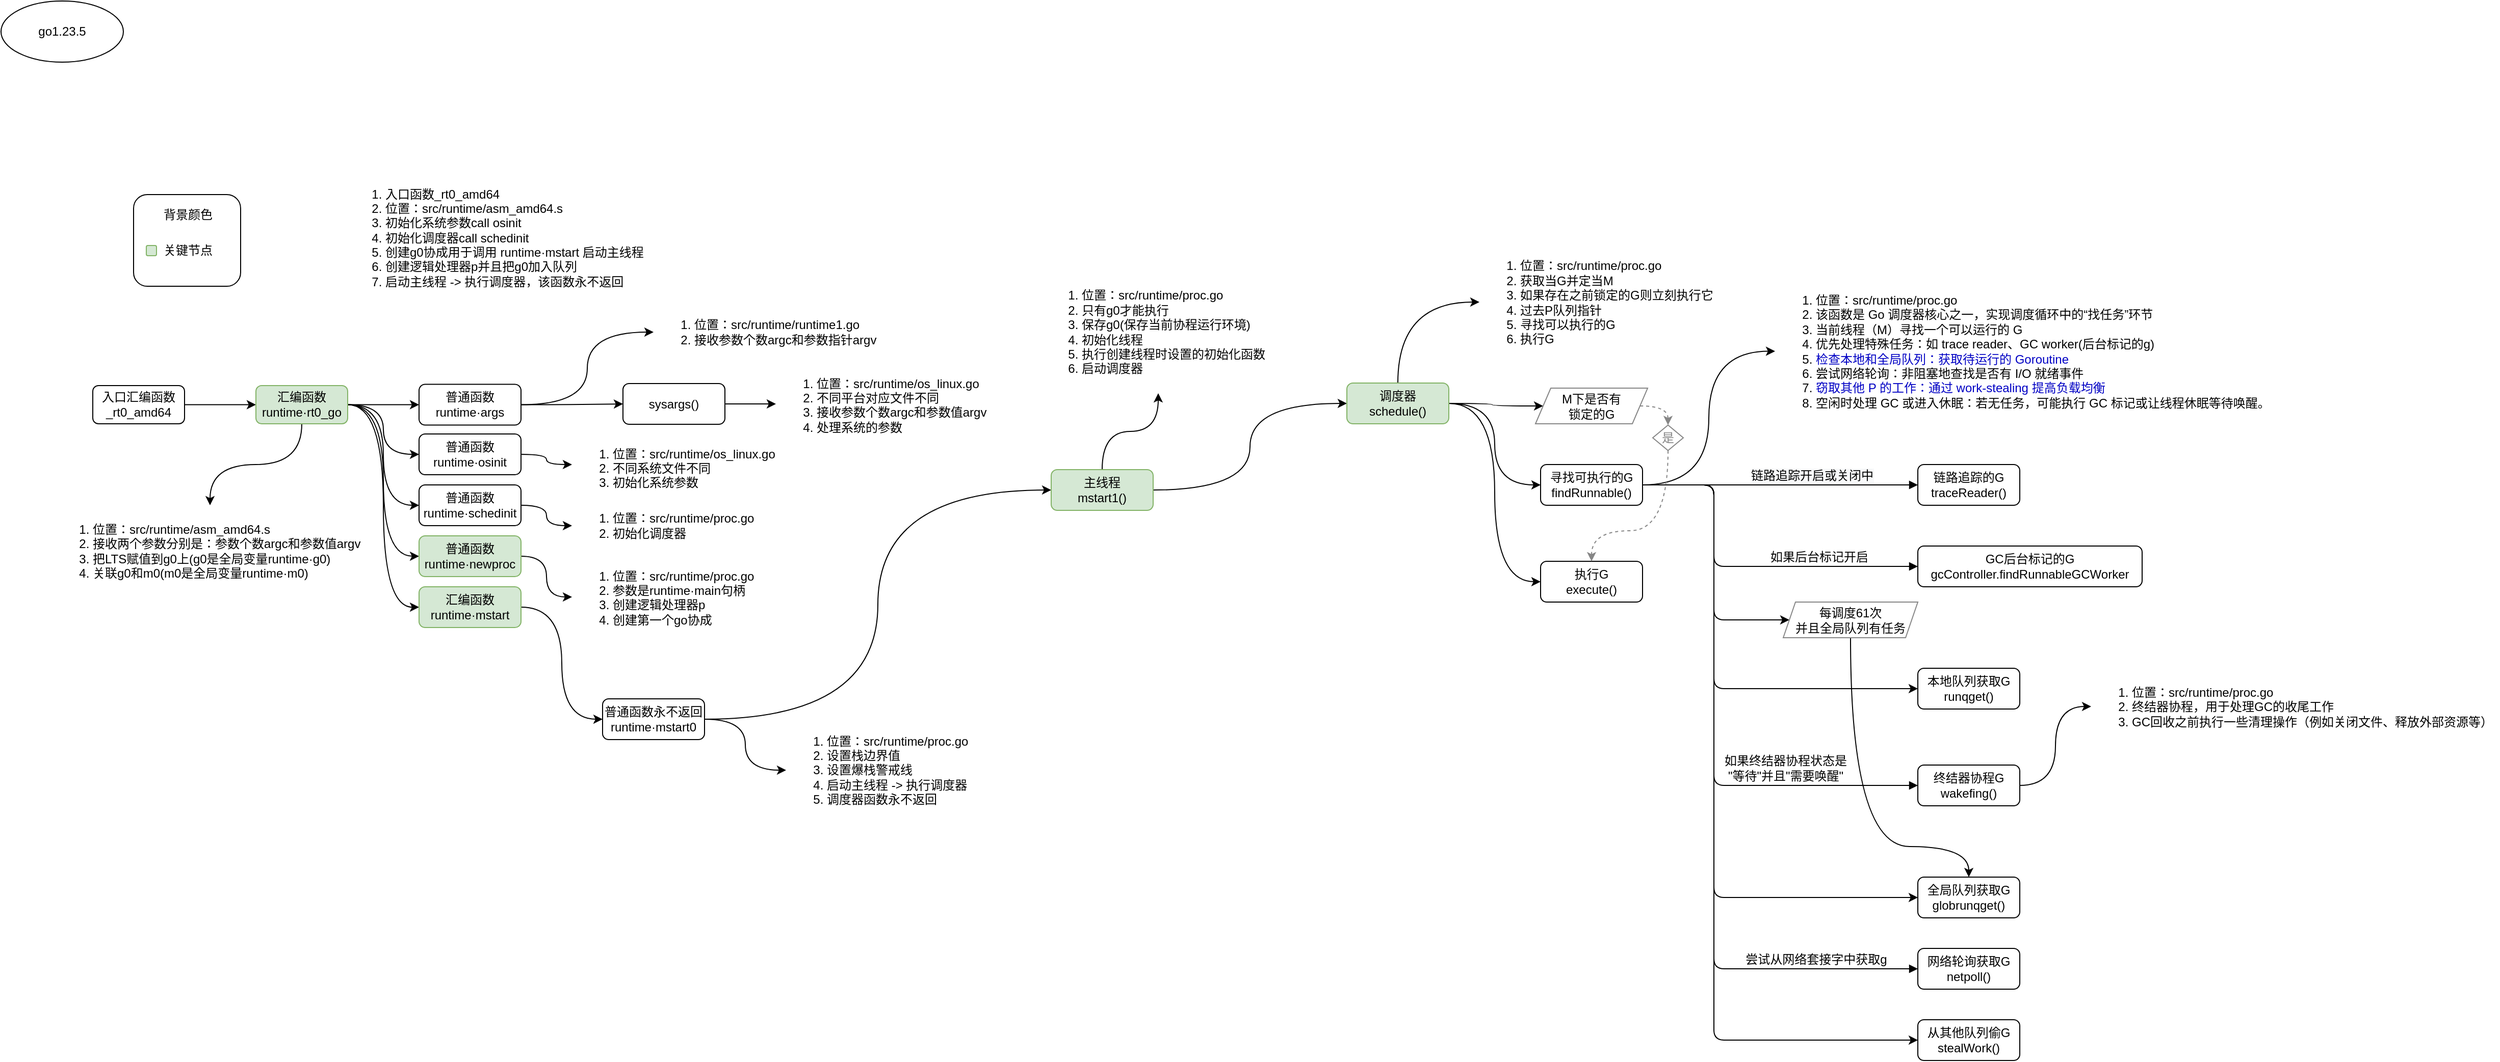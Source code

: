 <mxfile version="14.6.13" type="device"><diagram id="-mBx3Ixp7dYao347Tj0u" name="第 1 页"><mxGraphModel dx="875" dy="754" grid="1" gridSize="10" guides="1" tooltips="1" connect="1" arrows="1" fold="1" page="1" pageScale="1" pageWidth="827" pageHeight="1169" math="0" shadow="0"><root><mxCell id="0"/><mxCell id="1" parent="0"/><mxCell id="geAd1bpVaWgyXcSrwKbX-6" style="edgeStyle=orthogonalEdgeStyle;rounded=0;orthogonalLoop=1;jettySize=auto;html=1;entryX=0;entryY=0.5;entryDx=0;entryDy=0;" edge="1" parent="1" source="geAd1bpVaWgyXcSrwKbX-2" target="geAd1bpVaWgyXcSrwKbX-5"><mxGeometry relative="1" as="geometry"/></mxCell><mxCell id="geAd1bpVaWgyXcSrwKbX-2" value="入口汇编函数&lt;br&gt;_rt0_amd64" style="rounded=1;whiteSpace=wrap;html=1;" vertex="1" parent="1"><mxGeometry x="200" y="447.5" width="90" height="37.5" as="geometry"/></mxCell><mxCell id="geAd1bpVaWgyXcSrwKbX-3" value="&lt;span&gt;go1.23.5&lt;/span&gt;" style="ellipse;whiteSpace=wrap;html=1;" vertex="1" parent="1"><mxGeometry x="110" y="70" width="120" height="60" as="geometry"/></mxCell><mxCell id="geAd1bpVaWgyXcSrwKbX-38" style="edgeStyle=orthogonalEdgeStyle;curved=1;rounded=0;orthogonalLoop=1;jettySize=auto;html=1;fontSize=12;strokeWidth=1;" edge="1" parent="1" source="geAd1bpVaWgyXcSrwKbX-5" target="geAd1bpVaWgyXcSrwKbX-30"><mxGeometry relative="1" as="geometry"/></mxCell><mxCell id="geAd1bpVaWgyXcSrwKbX-53" style="edgeStyle=orthogonalEdgeStyle;curved=1;rounded=0;orthogonalLoop=1;jettySize=auto;html=1;entryX=0;entryY=0.5;entryDx=0;entryDy=0;fontSize=12;strokeWidth=1;" edge="1" parent="1" source="geAd1bpVaWgyXcSrwKbX-5" target="geAd1bpVaWgyXcSrwKbX-32"><mxGeometry relative="1" as="geometry"/></mxCell><mxCell id="geAd1bpVaWgyXcSrwKbX-54" style="edgeStyle=orthogonalEdgeStyle;curved=1;rounded=0;orthogonalLoop=1;jettySize=auto;html=1;entryX=0;entryY=0.5;entryDx=0;entryDy=0;fontSize=12;strokeWidth=1;" edge="1" parent="1" source="geAd1bpVaWgyXcSrwKbX-5" target="geAd1bpVaWgyXcSrwKbX-33"><mxGeometry relative="1" as="geometry"/></mxCell><mxCell id="geAd1bpVaWgyXcSrwKbX-55" style="edgeStyle=orthogonalEdgeStyle;curved=1;rounded=0;orthogonalLoop=1;jettySize=auto;html=1;entryX=0;entryY=0.5;entryDx=0;entryDy=0;fontSize=12;strokeWidth=1;" edge="1" parent="1" source="geAd1bpVaWgyXcSrwKbX-5" target="geAd1bpVaWgyXcSrwKbX-34"><mxGeometry relative="1" as="geometry"/></mxCell><mxCell id="geAd1bpVaWgyXcSrwKbX-56" style="edgeStyle=orthogonalEdgeStyle;curved=1;rounded=0;orthogonalLoop=1;jettySize=auto;html=1;entryX=0;entryY=0.5;entryDx=0;entryDy=0;fontSize=12;strokeWidth=1;" edge="1" parent="1" source="geAd1bpVaWgyXcSrwKbX-5" target="geAd1bpVaWgyXcSrwKbX-39"><mxGeometry relative="1" as="geometry"/></mxCell><mxCell id="geAd1bpVaWgyXcSrwKbX-57" style="edgeStyle=orthogonalEdgeStyle;curved=1;rounded=0;orthogonalLoop=1;jettySize=auto;html=1;entryX=0;entryY=0.5;entryDx=0;entryDy=0;fontSize=12;strokeWidth=1;" edge="1" parent="1" source="geAd1bpVaWgyXcSrwKbX-5" target="geAd1bpVaWgyXcSrwKbX-40"><mxGeometry relative="1" as="geometry"/></mxCell><mxCell id="geAd1bpVaWgyXcSrwKbX-5" value="汇编函数&lt;br&gt;runtime·rt0_go" style="rounded=1;whiteSpace=wrap;html=1;fillColor=#d5e8d4;strokeColor=#82b366;" vertex="1" parent="1"><mxGeometry x="360" y="447.5" width="90" height="37.5" as="geometry"/></mxCell><mxCell id="geAd1bpVaWgyXcSrwKbX-30" value="&lt;ol style=&quot;font-size: 12px&quot;&gt;&lt;li style=&quot;font-size: 12px&quot;&gt;位置：src/runtime/asm_amd64.s&lt;/li&gt;&lt;li style=&quot;font-size: 12px&quot;&gt;接收两个参数分别是：参数个数argc和参数值argv&lt;/li&gt;&lt;li style=&quot;font-size: 12px&quot;&gt;把LTS赋值到g0上(g0是全局变量&lt;span style=&quot;font-size: 12px&quot;&gt;runtime·g0)&lt;/span&gt;&lt;/li&gt;&lt;li style=&quot;font-size: 12px&quot;&gt;&lt;span style=&quot;font-size: 12px&quot;&gt;关联g0和m0(m0是全局变量runtime·m0)&lt;/span&gt;&lt;/li&gt;&lt;/ol&gt;" style="text;strokeColor=none;fillColor=none;html=1;verticalAlign=middle;overflow=hidden;align=left;spacing=0;labelBorderColor=none;labelBackgroundColor=none;imageWidth=24;imageHeight=24;arcSize=12;fontSize=12;absoluteArcSize=0;fillOpacity=100;" vertex="1" parent="1"><mxGeometry x="160" y="565" width="310" height="90" as="geometry"/></mxCell><mxCell id="geAd1bpVaWgyXcSrwKbX-60" style="edgeStyle=orthogonalEdgeStyle;curved=1;rounded=0;orthogonalLoop=1;jettySize=auto;html=1;entryX=0;entryY=0.5;entryDx=0;entryDy=0;fontSize=12;strokeWidth=1;" edge="1" parent="1" source="geAd1bpVaWgyXcSrwKbX-32" target="geAd1bpVaWgyXcSrwKbX-59"><mxGeometry relative="1" as="geometry"/></mxCell><mxCell id="geAd1bpVaWgyXcSrwKbX-62" style="edgeStyle=orthogonalEdgeStyle;curved=1;rounded=0;orthogonalLoop=1;jettySize=auto;html=1;fontSize=12;strokeWidth=1;" edge="1" parent="1" source="geAd1bpVaWgyXcSrwKbX-32" target="geAd1bpVaWgyXcSrwKbX-61"><mxGeometry relative="1" as="geometry"/></mxCell><mxCell id="geAd1bpVaWgyXcSrwKbX-32" value="普通函数&lt;br&gt;runtime·args" style="rounded=1;whiteSpace=wrap;html=1;labelBackgroundColor=none;align=center;" vertex="1" parent="1"><mxGeometry x="520" y="446.25" width="100" height="40" as="geometry"/></mxCell><mxCell id="geAd1bpVaWgyXcSrwKbX-69" style="edgeStyle=orthogonalEdgeStyle;curved=1;rounded=0;orthogonalLoop=1;jettySize=auto;html=1;fontSize=12;strokeWidth=1;" edge="1" parent="1" source="geAd1bpVaWgyXcSrwKbX-33" target="geAd1bpVaWgyXcSrwKbX-67"><mxGeometry relative="1" as="geometry"/></mxCell><mxCell id="geAd1bpVaWgyXcSrwKbX-33" value="普通函数&lt;br&gt;runtime·osinit" style="rounded=1;whiteSpace=wrap;html=1;labelBackgroundColor=none;align=center;" vertex="1" parent="1"><mxGeometry x="520" y="495" width="100" height="40" as="geometry"/></mxCell><mxCell id="geAd1bpVaWgyXcSrwKbX-68" style="edgeStyle=orthogonalEdgeStyle;curved=1;rounded=0;orthogonalLoop=1;jettySize=auto;html=1;fontSize=12;strokeWidth=1;" edge="1" parent="1" source="geAd1bpVaWgyXcSrwKbX-34" target="geAd1bpVaWgyXcSrwKbX-66"><mxGeometry relative="1" as="geometry"/></mxCell><mxCell id="geAd1bpVaWgyXcSrwKbX-34" value="普通函数&lt;br&gt;runtime·schedinit" style="rounded=1;whiteSpace=wrap;html=1;labelBackgroundColor=none;align=center;" vertex="1" parent="1"><mxGeometry x="520" y="545" width="100" height="40" as="geometry"/></mxCell><mxCell id="geAd1bpVaWgyXcSrwKbX-49" style="edgeStyle=orthogonalEdgeStyle;curved=1;rounded=0;orthogonalLoop=1;jettySize=auto;html=1;entryX=0;entryY=0.5;entryDx=0;entryDy=0;fontSize=12;strokeWidth=1;" edge="1" parent="1" source="geAd1bpVaWgyXcSrwKbX-39" target="geAd1bpVaWgyXcSrwKbX-48"><mxGeometry relative="1" as="geometry"/></mxCell><mxCell id="geAd1bpVaWgyXcSrwKbX-39" value="普通函数&lt;br&gt;runtime·newproc" style="rounded=1;whiteSpace=wrap;html=1;labelBackgroundColor=none;align=center;fillColor=#d5e8d4;strokeColor=#82b366;" vertex="1" parent="1"><mxGeometry x="520" y="595" width="100" height="40" as="geometry"/></mxCell><mxCell id="geAd1bpVaWgyXcSrwKbX-52" style="edgeStyle=orthogonalEdgeStyle;curved=1;rounded=0;orthogonalLoop=1;jettySize=auto;html=1;entryX=0;entryY=0.5;entryDx=0;entryDy=0;fontSize=12;strokeWidth=1;" edge="1" parent="1" source="geAd1bpVaWgyXcSrwKbX-40" target="geAd1bpVaWgyXcSrwKbX-45"><mxGeometry relative="1" as="geometry"/></mxCell><mxCell id="geAd1bpVaWgyXcSrwKbX-40" value="汇编函数&lt;br&gt;runtime·mstart" style="rounded=1;whiteSpace=wrap;html=1;labelBackgroundColor=none;align=center;fillColor=#d5e8d4;strokeColor=#82b366;" vertex="1" parent="1"><mxGeometry x="520" y="645" width="100" height="40" as="geometry"/></mxCell><mxCell id="geAd1bpVaWgyXcSrwKbX-71" style="edgeStyle=orthogonalEdgeStyle;curved=1;rounded=0;orthogonalLoop=1;jettySize=auto;html=1;entryX=0;entryY=0.5;entryDx=0;entryDy=0;fontSize=12;strokeWidth=1;" edge="1" parent="1" source="geAd1bpVaWgyXcSrwKbX-45" target="geAd1bpVaWgyXcSrwKbX-70"><mxGeometry relative="1" as="geometry"/></mxCell><mxCell id="geAd1bpVaWgyXcSrwKbX-73" style="edgeStyle=orthogonalEdgeStyle;curved=1;rounded=0;orthogonalLoop=1;jettySize=auto;html=1;entryX=0;entryY=0.5;entryDx=0;entryDy=0;fontSize=12;strokeWidth=1;" edge="1" parent="1" source="geAd1bpVaWgyXcSrwKbX-45" target="geAd1bpVaWgyXcSrwKbX-72"><mxGeometry relative="1" as="geometry"/></mxCell><mxCell id="geAd1bpVaWgyXcSrwKbX-45" value="&lt;span&gt;普通函数永不返回&lt;/span&gt;&lt;br&gt;runtime·mstart0" style="rounded=1;whiteSpace=wrap;html=1;labelBackgroundColor=none;align=center;" vertex="1" parent="1"><mxGeometry x="700" y="755" width="100" height="40" as="geometry"/></mxCell><mxCell id="geAd1bpVaWgyXcSrwKbX-48" value="&lt;ol&gt;&lt;li&gt;&lt;span style=&quot;font-size: 12px ; text-align: center&quot;&gt;位置：&lt;/span&gt;src/runtime/proc.go&lt;/li&gt;&lt;li style=&quot;font-size: 12px&quot;&gt;&lt;span style=&quot;text-align: center&quot;&gt;参数是runtime·main句柄&lt;/span&gt;&lt;br&gt;&lt;/li&gt;&lt;li style=&quot;font-size: 12px&quot;&gt;创建逻辑处理器p&lt;/li&gt;&lt;li style=&quot;font-size: 12px&quot;&gt;创建第一个go协成&lt;/li&gt;&lt;/ol&gt;" style="text;strokeColor=none;fillColor=none;html=1;verticalAlign=middle;overflow=hidden;align=left;spacing=0;labelBorderColor=none;labelBackgroundColor=none;imageWidth=24;imageHeight=24;arcSize=12;fontSize=12;absoluteArcSize=0;fillOpacity=100;" vertex="1" parent="1"><mxGeometry x="670" y="615" width="190" height="80" as="geometry"/></mxCell><mxCell id="geAd1bpVaWgyXcSrwKbX-59" value="&lt;ol&gt;&lt;li&gt;&lt;span style=&quot;font-size: 12px ; text-align: center&quot;&gt;位置：&lt;/span&gt;src/runtime/runtime1.go&lt;/li&gt;&lt;li style=&quot;font-size: 12px&quot;&gt;接收参数个数argc和参数指针argv&lt;/li&gt;&lt;/ol&gt;" style="text;strokeColor=none;fillColor=none;html=1;verticalAlign=middle;overflow=hidden;align=left;spacing=0;labelBorderColor=none;labelBackgroundColor=none;imageWidth=24;imageHeight=24;arcSize=12;fontSize=12;absoluteArcSize=0;fillOpacity=100;" vertex="1" parent="1"><mxGeometry x="750" y="355" width="240" height="80" as="geometry"/></mxCell><mxCell id="geAd1bpVaWgyXcSrwKbX-64" style="edgeStyle=orthogonalEdgeStyle;curved=1;rounded=0;orthogonalLoop=1;jettySize=auto;html=1;fontSize=12;strokeWidth=1;" edge="1" parent="1" source="geAd1bpVaWgyXcSrwKbX-61" target="geAd1bpVaWgyXcSrwKbX-63"><mxGeometry relative="1" as="geometry"/></mxCell><mxCell id="geAd1bpVaWgyXcSrwKbX-61" value="sysargs()" style="rounded=1;whiteSpace=wrap;html=1;labelBackgroundColor=none;align=center;" vertex="1" parent="1"><mxGeometry x="720" y="445.5" width="100" height="40" as="geometry"/></mxCell><mxCell id="geAd1bpVaWgyXcSrwKbX-63" value="&lt;ol&gt;&lt;li&gt;&lt;span style=&quot;font-size: 12px ; text-align: center&quot;&gt;位置：&lt;/span&gt;src/runtime/os_linux.go&lt;/li&gt;&lt;li&gt;不同平台对应文件不同&lt;/li&gt;&lt;li style=&quot;font-size: 12px&quot;&gt;接收参数个数argc和参数值argv&lt;/li&gt;&lt;li style=&quot;font-size: 12px&quot;&gt;处理系统的参数&lt;/li&gt;&lt;/ol&gt;" style="text;strokeColor=none;fillColor=none;html=1;verticalAlign=middle;overflow=hidden;align=left;spacing=0;labelBorderColor=none;labelBackgroundColor=none;imageWidth=24;imageHeight=24;arcSize=12;fontSize=12;absoluteArcSize=0;fillOpacity=100;" vertex="1" parent="1"><mxGeometry x="870" y="425.5" width="240" height="80" as="geometry"/></mxCell><mxCell id="geAd1bpVaWgyXcSrwKbX-65" value="&lt;ol&gt;&lt;li&gt;&lt;span style=&quot;text-align: center&quot;&gt;入口函数_rt0_amd64&lt;/span&gt;&lt;br&gt;&lt;/li&gt;&lt;li&gt;位置：src/runtime/asm_amd64.s&lt;/li&gt;&lt;li&gt;初始化系统参数call osinit&lt;/li&gt;&lt;li style=&quot;font-size: 12px&quot;&gt;初始化调度器call schedinit&lt;/li&gt;&lt;li style=&quot;font-size: 12px&quot;&gt;&lt;span&gt;创建g0协成用于&lt;/span&gt;&lt;span&gt;调用 runtime·mstart 启动主线程&lt;/span&gt;&lt;/li&gt;&lt;li style=&quot;font-size: 12px&quot;&gt;&lt;span&gt;创建逻辑处理器p并且把g0加入队列&lt;/span&gt;&lt;br&gt;&lt;/li&gt;&lt;li&gt;启动主线程 -&amp;gt; 执行调度器，该函数永不返回&lt;br&gt;&lt;/li&gt;&lt;/ol&gt;" style="text;strokeColor=none;fillColor=none;html=1;verticalAlign=middle;overflow=hidden;align=left;spacing=0;labelBorderColor=none;labelBackgroundColor=none;imageWidth=24;imageHeight=24;arcSize=12;fontSize=12;absoluteArcSize=0;fillOpacity=100;" vertex="1" parent="1"><mxGeometry x="447" y="240" width="380" height="110" as="geometry"/></mxCell><mxCell id="geAd1bpVaWgyXcSrwKbX-66" value="&lt;ol&gt;&lt;li&gt;&lt;span style=&quot;font-size: 12px;&quot;&gt;位置：&lt;/span&gt;src/runtime/proc.go&lt;/li&gt;&lt;li style=&quot;font-size: 12px;&quot;&gt;初始化调度器&lt;/li&gt;&lt;/ol&gt;" style="text;strokeColor=none;fillColor=none;html=1;verticalAlign=middle;overflow=hidden;align=left;spacing=0;labelBorderColor=none;labelBackgroundColor=none;imageWidth=24;imageHeight=24;arcSize=12;fontSize=12;absoluteArcSize=0;fillOpacity=100;" vertex="1" parent="1"><mxGeometry x="670" y="555" width="190" height="60" as="geometry"/></mxCell><mxCell id="geAd1bpVaWgyXcSrwKbX-67" value="&lt;ol&gt;&lt;li&gt;&lt;span style=&quot;font-size: 12px&quot;&gt;位置：&lt;/span&gt;src/runtime/os_linux.go&lt;/li&gt;&lt;li&gt;不同系统文件不同&lt;/li&gt;&lt;li style=&quot;font-size: 12px&quot;&gt;初始化系统参数&lt;/li&gt;&lt;/ol&gt;" style="text;strokeColor=none;fillColor=none;html=1;verticalAlign=middle;overflow=hidden;align=left;spacing=0;labelBorderColor=none;labelBackgroundColor=none;imageWidth=24;imageHeight=24;arcSize=12;fontSize=12;absoluteArcSize=0;fillOpacity=100;" vertex="1" parent="1"><mxGeometry x="670" y="495" width="210" height="60" as="geometry"/></mxCell><mxCell id="geAd1bpVaWgyXcSrwKbX-70" value="&lt;ol&gt;&lt;li&gt;&lt;span style=&quot;font-size: 12px ; text-align: center&quot;&gt;位置：&lt;/span&gt;src/runtime/proc.go&lt;/li&gt;&lt;li&gt;设置栈边界值&lt;/li&gt;&lt;li&gt;设置爆栈警戒线&lt;/li&gt;&lt;li&gt;启动主线程 -&amp;gt; 执行调度器&lt;/li&gt;&lt;li&gt;调度器函数永不返回&lt;br&gt;&lt;/li&gt;&lt;/ol&gt;" style="text;strokeColor=none;fillColor=none;html=1;verticalAlign=middle;overflow=hidden;align=left;spacing=0;labelBorderColor=none;labelBackgroundColor=none;imageWidth=24;imageHeight=24;arcSize=12;fontSize=12;absoluteArcSize=0;fillOpacity=100;" vertex="1" parent="1"><mxGeometry x="880" y="765" width="200" height="120" as="geometry"/></mxCell><mxCell id="geAd1bpVaWgyXcSrwKbX-75" style="edgeStyle=orthogonalEdgeStyle;curved=1;rounded=0;orthogonalLoop=1;jettySize=auto;html=1;entryX=0.5;entryY=1;entryDx=0;entryDy=0;fontSize=12;strokeWidth=1;" edge="1" parent="1" source="geAd1bpVaWgyXcSrwKbX-72" target="geAd1bpVaWgyXcSrwKbX-74"><mxGeometry relative="1" as="geometry"/></mxCell><mxCell id="geAd1bpVaWgyXcSrwKbX-77" style="edgeStyle=orthogonalEdgeStyle;curved=1;rounded=0;orthogonalLoop=1;jettySize=auto;html=1;entryX=0;entryY=0.5;entryDx=0;entryDy=0;fontSize=12;strokeWidth=1;" edge="1" parent="1" source="geAd1bpVaWgyXcSrwKbX-72" target="geAd1bpVaWgyXcSrwKbX-76"><mxGeometry relative="1" as="geometry"/></mxCell><mxCell id="geAd1bpVaWgyXcSrwKbX-72" value="主线程&lt;br&gt;mstart1()" style="rounded=1;whiteSpace=wrap;html=1;labelBackgroundColor=none;fontSize=12;align=center;fillColor=#d5e8d4;strokeColor=#82b366;" vertex="1" parent="1"><mxGeometry x="1140" y="530" width="100" height="40" as="geometry"/></mxCell><mxCell id="geAd1bpVaWgyXcSrwKbX-74" value="&lt;ol&gt;&lt;li&gt;&lt;span style=&quot;font-size: 12px ; text-align: center&quot;&gt;位置：&lt;/span&gt;src/runtime/proc.go&lt;/li&gt;&lt;li&gt;只有g0才能执行&lt;/li&gt;&lt;li&gt;保存g0(保存当前协程运行环境)&lt;/li&gt;&lt;li&gt;初始化线程&lt;/li&gt;&lt;li&gt;执行创建线程时设置的初始化函数&lt;/li&gt;&lt;li&gt;启动调度器&lt;/li&gt;&lt;/ol&gt;" style="text;strokeColor=none;fillColor=none;html=1;verticalAlign=middle;overflow=hidden;align=left;spacing=0;labelBorderColor=none;labelBackgroundColor=none;imageWidth=24;imageHeight=24;arcSize=12;fontSize=12;absoluteArcSize=0;fillOpacity=100;" vertex="1" parent="1"><mxGeometry x="1130" y="335" width="230" height="120" as="geometry"/></mxCell><mxCell id="geAd1bpVaWgyXcSrwKbX-88" style="edgeStyle=orthogonalEdgeStyle;curved=1;rounded=0;orthogonalLoop=1;jettySize=auto;html=1;entryX=0;entryY=0.5;entryDx=0;entryDy=0;fontSize=12;strokeWidth=1;exitX=0.5;exitY=0;exitDx=0;exitDy=0;" edge="1" parent="1" source="geAd1bpVaWgyXcSrwKbX-76" target="geAd1bpVaWgyXcSrwKbX-87"><mxGeometry relative="1" as="geometry"/></mxCell><mxCell id="geAd1bpVaWgyXcSrwKbX-93" style="edgeStyle=orthogonalEdgeStyle;curved=1;rounded=0;orthogonalLoop=1;jettySize=auto;html=1;fontSize=12;strokeWidth=1;entryX=0;entryY=0.5;entryDx=0;entryDy=0;" edge="1" parent="1" source="geAd1bpVaWgyXcSrwKbX-76" target="geAd1bpVaWgyXcSrwKbX-115"><mxGeometry relative="1" as="geometry"><mxPoint x="1600" y="440" as="targetPoint"/></mxGeometry></mxCell><mxCell id="geAd1bpVaWgyXcSrwKbX-96" style="edgeStyle=orthogonalEdgeStyle;curved=1;rounded=0;orthogonalLoop=1;jettySize=auto;html=1;entryX=0;entryY=0.5;entryDx=0;entryDy=0;fontSize=12;strokeWidth=1;" edge="1" parent="1" source="geAd1bpVaWgyXcSrwKbX-76" target="geAd1bpVaWgyXcSrwKbX-89"><mxGeometry relative="1" as="geometry"/></mxCell><mxCell id="geAd1bpVaWgyXcSrwKbX-97" style="edgeStyle=orthogonalEdgeStyle;curved=1;rounded=0;orthogonalLoop=1;jettySize=auto;html=1;entryX=0;entryY=0.5;entryDx=0;entryDy=0;fontSize=12;strokeWidth=1;" edge="1" parent="1" source="geAd1bpVaWgyXcSrwKbX-76" target="geAd1bpVaWgyXcSrwKbX-91"><mxGeometry relative="1" as="geometry"/></mxCell><mxCell id="geAd1bpVaWgyXcSrwKbX-76" value="调度器&lt;br&gt;schedule()" style="rounded=1;whiteSpace=wrap;html=1;labelBackgroundColor=none;fontSize=12;align=center;fillColor=#d5e8d4;strokeColor=#82b366;" vertex="1" parent="1"><mxGeometry x="1430" y="445" width="100" height="40" as="geometry"/></mxCell><mxCell id="geAd1bpVaWgyXcSrwKbX-85" value="" style="group" vertex="1" connectable="0" parent="1"><mxGeometry x="240" y="260" width="105" height="90" as="geometry"/></mxCell><mxCell id="geAd1bpVaWgyXcSrwKbX-83" value="" style="rounded=1;whiteSpace=wrap;html=1;labelBackgroundColor=none;fontSize=12;align=center;fillColor=none;" vertex="1" parent="geAd1bpVaWgyXcSrwKbX-85"><mxGeometry width="105" height="90" as="geometry"/></mxCell><mxCell id="geAd1bpVaWgyXcSrwKbX-78" value="" style="rounded=1;whiteSpace=wrap;html=1;fillColor=#d5e8d4;strokeColor=#82b366;" vertex="1" parent="geAd1bpVaWgyXcSrwKbX-85"><mxGeometry x="12.5" y="50" width="10" height="10" as="geometry"/></mxCell><mxCell id="geAd1bpVaWgyXcSrwKbX-79" value="关键节点" style="text;html=1;align=center;verticalAlign=middle;resizable=0;points=[];autosize=1;strokeColor=none;fontSize=12;" vertex="1" parent="geAd1bpVaWgyXcSrwKbX-85"><mxGeometry x="22.5" y="45" width="60" height="20" as="geometry"/></mxCell><mxCell id="geAd1bpVaWgyXcSrwKbX-82" value="背景颜色" style="text;html=1;align=center;verticalAlign=middle;resizable=0;points=[];autosize=1;strokeColor=none;fontSize=12;" vertex="1" parent="geAd1bpVaWgyXcSrwKbX-85"><mxGeometry x="22.5" y="10" width="60" height="20" as="geometry"/></mxCell><mxCell id="geAd1bpVaWgyXcSrwKbX-94" style="edgeStyle=orthogonalEdgeStyle;curved=1;rounded=0;orthogonalLoop=1;jettySize=auto;html=1;entryX=0.5;entryY=0;entryDx=0;entryDy=0;fontSize=12;strokeWidth=1;fontColor=#C6C6C6;dashed=1;strokeColor=#868686;exitX=1;exitY=0.5;exitDx=0;exitDy=0;" edge="1" parent="1" source="geAd1bpVaWgyXcSrwKbX-115" target="geAd1bpVaWgyXcSrwKbX-92"><mxGeometry relative="1" as="geometry"/></mxCell><mxCell id="geAd1bpVaWgyXcSrwKbX-87" value="&lt;ol&gt;&lt;li&gt;&lt;span style=&quot;font-size: 12px ; text-align: center&quot;&gt;位置：&lt;/span&gt;src/runtime/proc.go&lt;/li&gt;&lt;li&gt;获取当G并定当M&lt;/li&gt;&lt;li&gt;如果存在之前锁定的G则立刻执行它&lt;/li&gt;&lt;li&gt;过去P队列指针&lt;/li&gt;&lt;li&gt;寻找可以执行的G&lt;/li&gt;&lt;li&gt;执行G&lt;/li&gt;&lt;/ol&gt;" style="text;strokeColor=none;fillColor=none;html=1;verticalAlign=middle;overflow=hidden;align=left;spacing=0;labelBorderColor=none;labelBackgroundColor=none;imageWidth=24;imageHeight=24;arcSize=12;fontSize=12;absoluteArcSize=0;fillOpacity=100;" vertex="1" parent="1"><mxGeometry x="1560" y="305.5" width="240" height="120" as="geometry"/></mxCell><mxCell id="geAd1bpVaWgyXcSrwKbX-99" style="edgeStyle=orthogonalEdgeStyle;curved=1;rounded=0;orthogonalLoop=1;jettySize=auto;html=1;entryX=0;entryY=0.5;entryDx=0;entryDy=0;fontSize=12;strokeWidth=1;" edge="1" parent="1" source="geAd1bpVaWgyXcSrwKbX-89" target="geAd1bpVaWgyXcSrwKbX-98"><mxGeometry relative="1" as="geometry"/></mxCell><mxCell id="geAd1bpVaWgyXcSrwKbX-109" style="rounded=1;orthogonalLoop=1;jettySize=auto;html=1;fontSize=12;fontColor=#000000;strokeColor=#000000;strokeWidth=1;exitX=1;exitY=0.5;exitDx=0;exitDy=0;entryX=0;entryY=0.5;entryDx=0;entryDy=0;edgeStyle=orthogonalEdgeStyle;" edge="1" parent="1" source="geAd1bpVaWgyXcSrwKbX-89" target="geAd1bpVaWgyXcSrwKbX-118"><mxGeometry relative="1" as="geometry"><mxPoint x="1760" y="740" as="targetPoint"/><Array as="points"><mxPoint x="1790" y="545"/><mxPoint x="1790" y="678"/></Array></mxGeometry></mxCell><mxCell id="geAd1bpVaWgyXcSrwKbX-120" style="edgeStyle=orthogonalEdgeStyle;rounded=1;orthogonalLoop=1;jettySize=auto;html=1;entryX=0;entryY=0.5;entryDx=0;entryDy=0;fontSize=12;fontColor=#000000;strokeColor=#000000;strokeWidth=1;" edge="1" parent="1" source="geAd1bpVaWgyXcSrwKbX-89" target="geAd1bpVaWgyXcSrwKbX-119"><mxGeometry relative="1" as="geometry"><Array as="points"><mxPoint x="1790" y="545"/><mxPoint x="1790" y="745"/></Array></mxGeometry></mxCell><mxCell id="geAd1bpVaWgyXcSrwKbX-122" style="edgeStyle=orthogonalEdgeStyle;rounded=1;orthogonalLoop=1;jettySize=auto;html=1;entryX=0;entryY=0.5;entryDx=0;entryDy=0;fontSize=12;fontColor=#000000;strokeColor=#000000;strokeWidth=1;" edge="1" parent="1" source="geAd1bpVaWgyXcSrwKbX-89" target="geAd1bpVaWgyXcSrwKbX-110"><mxGeometry relative="1" as="geometry"><mxPoint x="1856.0" y="902.5" as="targetPoint"/><Array as="points"><mxPoint x="1790" y="545"/><mxPoint x="1790" y="950"/></Array></mxGeometry></mxCell><mxCell id="geAd1bpVaWgyXcSrwKbX-132" style="edgeStyle=orthogonalEdgeStyle;rounded=1;orthogonalLoop=1;jettySize=auto;html=1;entryX=0;entryY=0.5;entryDx=0;entryDy=0;fontSize=12;fontColor=#000000;strokeColor=#000000;strokeWidth=1;" edge="1" parent="1" source="geAd1bpVaWgyXcSrwKbX-89" target="geAd1bpVaWgyXcSrwKbX-130"><mxGeometry relative="1" as="geometry"><Array as="points"><mxPoint x="1790" y="545"/><mxPoint x="1790" y="1090"/></Array></mxGeometry></mxCell><mxCell id="geAd1bpVaWgyXcSrwKbX-89" value="寻找可执行的G&lt;br&gt;findRunnable()" style="rounded=1;whiteSpace=wrap;html=1;labelBackgroundColor=none;fontSize=12;align=center;" vertex="1" parent="1"><mxGeometry x="1620" y="525" width="100" height="40" as="geometry"/></mxCell><mxCell id="geAd1bpVaWgyXcSrwKbX-91" value="执行G&lt;br&gt;execute()" style="rounded=1;whiteSpace=wrap;html=1;labelBackgroundColor=none;fontSize=12;align=center;" vertex="1" parent="1"><mxGeometry x="1620" y="620" width="100" height="40" as="geometry"/></mxCell><mxCell id="geAd1bpVaWgyXcSrwKbX-95" style="rounded=0;orthogonalLoop=1;jettySize=auto;html=1;entryX=0.5;entryY=0;entryDx=0;entryDy=0;fontSize=12;strokeWidth=1;exitX=0.5;exitY=1;exitDx=0;exitDy=0;dashed=1;fontColor=#868686;strokeColor=#868686;edgeStyle=orthogonalEdgeStyle;curved=1;" edge="1" parent="1" source="geAd1bpVaWgyXcSrwKbX-92" target="geAd1bpVaWgyXcSrwKbX-91"><mxGeometry relative="1" as="geometry"><Array as="points"><mxPoint x="1745" y="590"/><mxPoint x="1670" y="590"/></Array></mxGeometry></mxCell><mxCell id="geAd1bpVaWgyXcSrwKbX-92" value="是" style="rhombus;whiteSpace=wrap;html=1;labelBackgroundColor=none;fontSize=12;fillColor=none;align=center;strokeColor=#868686;fontColor=#868686;" vertex="1" parent="1"><mxGeometry x="1730" y="486.25" width="30" height="25" as="geometry"/></mxCell><mxCell id="geAd1bpVaWgyXcSrwKbX-98" value="&lt;ol&gt;&lt;li&gt;&lt;span style=&quot;font-size: 12px ; text-align: center&quot;&gt;位置：&lt;/span&gt;src/runtime/proc.go&lt;/li&gt;&lt;li&gt;该函数是 Go 调度器核心之一，实现调度循环中的“找任务”环节&lt;br&gt;&lt;/li&gt;&lt;li&gt;当前线程（M）寻找一个可以运行的 G&lt;/li&gt;&lt;li&gt;优先处理特殊任务：如 trace reader、GC worker(后台标记的g)&lt;/li&gt;&lt;li&gt;&lt;font color=&quot;#0000c4&quot;&gt;检查本地和全局队列：获取待运行的 Goroutine&lt;/font&gt;&lt;/li&gt;&lt;li&gt;尝试网络轮询：非阻塞地查找是否有 I/O 就绪事件&lt;/li&gt;&lt;li&gt;&lt;font color=&quot;#0000c4&quot;&gt;窃取其他 P 的工作：通过 work-stealing 提高负载均衡&lt;/font&gt;&lt;/li&gt;&lt;li&gt;空闲时处理 GC 或进入休眠：若无任务，可能执行 GC 标记或让线程休眠等待唤醒。&lt;br&gt;&lt;/li&gt;&lt;/ol&gt;" style="text;strokeColor=none;fillColor=none;html=1;verticalAlign=middle;overflow=hidden;align=left;spacing=0;labelBorderColor=none;labelBackgroundColor=none;imageWidth=24;imageHeight=24;arcSize=12;fontSize=12;absoluteArcSize=0;fillOpacity=100;" vertex="1" parent="1"><mxGeometry x="1850" y="341.25" width="490" height="145" as="geometry"/></mxCell><mxCell id="geAd1bpVaWgyXcSrwKbX-103" value="链路追踪的G&lt;br&gt;traceReader()" style="rounded=1;whiteSpace=wrap;html=1;labelBackgroundColor=none;fontSize=12;align=center;" vertex="1" parent="1"><mxGeometry x="1990" y="525" width="100" height="40" as="geometry"/></mxCell><mxCell id="geAd1bpVaWgyXcSrwKbX-105" value="&lt;span style=&quot;background-color: rgb(248 , 249 , 250)&quot;&gt;链路追踪开启或关闭中&lt;/span&gt;" style="html=1;verticalAlign=bottom;endArrow=block;shadow=0;edgeStyle=orthogonalEdgeStyle;fontSize=12;strokeWidth=1;exitX=1;exitY=0.5;exitDx=0;exitDy=0;entryX=0;entryY=0.5;entryDx=0;entryDy=0;" edge="1" parent="1" source="geAd1bpVaWgyXcSrwKbX-89" target="geAd1bpVaWgyXcSrwKbX-103"><mxGeometry x="0.238" width="80" relative="1" as="geometry"><mxPoint x="1820" y="700" as="sourcePoint"/><mxPoint x="1900" y="700" as="targetPoint"/><mxPoint x="-1" as="offset"/></mxGeometry></mxCell><mxCell id="geAd1bpVaWgyXcSrwKbX-106" value="GC后台标记的G&lt;br&gt;gcController.findRunnableGCWorker" style="rounded=1;whiteSpace=wrap;html=1;labelBackgroundColor=none;fontSize=12;align=center;" vertex="1" parent="1"><mxGeometry x="1990" y="605" width="220" height="40" as="geometry"/></mxCell><mxCell id="geAd1bpVaWgyXcSrwKbX-107" value="如果后台标记开启" style="html=1;verticalAlign=bottom;endArrow=block;shadow=0;edgeStyle=orthogonalEdgeStyle;fontSize=12;fontColor=#000000;strokeColor=#000000;strokeWidth=1;exitX=1;exitY=0.5;exitDx=0;exitDy=0;entryX=0;entryY=0.5;entryDx=0;entryDy=0;" edge="1" parent="1" source="geAd1bpVaWgyXcSrwKbX-89" target="geAd1bpVaWgyXcSrwKbX-106"><mxGeometry x="0.448" width="80" relative="1" as="geometry"><mxPoint x="1830" y="760" as="sourcePoint"/><mxPoint x="1910" y="760" as="targetPoint"/><Array as="points"><mxPoint x="1790" y="545"/><mxPoint x="1790" y="625"/></Array><mxPoint x="-1" as="offset"/></mxGeometry></mxCell><mxCell id="geAd1bpVaWgyXcSrwKbX-111" style="edgeStyle=orthogonalEdgeStyle;curved=1;rounded=0;orthogonalLoop=1;jettySize=auto;html=1;entryX=0.5;entryY=0;entryDx=0;entryDy=0;fontSize=12;fontColor=#000000;strokeColor=#000000;strokeWidth=1;exitX=0.5;exitY=1;exitDx=0;exitDy=0;" edge="1" parent="1" source="geAd1bpVaWgyXcSrwKbX-118" target="geAd1bpVaWgyXcSrwKbX-110"><mxGeometry relative="1" as="geometry"><mxPoint x="1960" y="670.0" as="sourcePoint"/><Array as="points"><mxPoint x="1924" y="900"/><mxPoint x="2040" y="900"/></Array></mxGeometry></mxCell><mxCell id="geAd1bpVaWgyXcSrwKbX-110" value="全局队列获取G&lt;br&gt;globrunqget()" style="rounded=1;whiteSpace=wrap;html=1;labelBackgroundColor=none;fontSize=12;align=center;" vertex="1" parent="1"><mxGeometry x="1990" y="930" width="100" height="40" as="geometry"/></mxCell><mxCell id="geAd1bpVaWgyXcSrwKbX-115" value="&lt;span&gt;M下是否有&lt;/span&gt;&lt;br&gt;&lt;span&gt;锁定的G&lt;/span&gt;" style="shape=parallelogram;perimeter=parallelogramPerimeter;whiteSpace=wrap;html=1;fixedSize=1;labelBackgroundColor=none;fontSize=12;fontColor=#000000;strokeColor=#868686;fillColor=none;align=center;size=15;" vertex="1" parent="1"><mxGeometry x="1615" y="450" width="110" height="35" as="geometry"/></mxCell><mxCell id="geAd1bpVaWgyXcSrwKbX-118" value="&lt;span&gt;每调度61次&lt;br&gt;并且全局队列有任务&lt;/span&gt;" style="shape=parallelogram;perimeter=parallelogramPerimeter;whiteSpace=wrap;html=1;fixedSize=1;labelBackgroundColor=none;fontSize=12;fontColor=#000000;strokeColor=#868686;fillColor=none;align=center;size=12.0;" vertex="1" parent="1"><mxGeometry x="1858" y="660" width="132" height="35" as="geometry"/></mxCell><mxCell id="geAd1bpVaWgyXcSrwKbX-119" value="本地队列获取G&lt;br&gt;runqget()" style="rounded=1;whiteSpace=wrap;html=1;labelBackgroundColor=none;fontSize=12;align=center;" vertex="1" parent="1"><mxGeometry x="1990" y="725" width="100" height="40" as="geometry"/></mxCell><mxCell id="geAd1bpVaWgyXcSrwKbX-128" style="edgeStyle=orthogonalEdgeStyle;rounded=1;orthogonalLoop=1;jettySize=auto;html=1;entryX=0;entryY=0.5;entryDx=0;entryDy=0;fontSize=12;fontColor=#000000;strokeColor=#000000;strokeWidth=1;curved=1;" edge="1" parent="1" source="geAd1bpVaWgyXcSrwKbX-124" target="geAd1bpVaWgyXcSrwKbX-127"><mxGeometry relative="1" as="geometry"/></mxCell><mxCell id="geAd1bpVaWgyXcSrwKbX-124" value="终结器协程G&lt;br&gt;wakefing()" style="rounded=1;whiteSpace=wrap;html=1;labelBackgroundColor=none;fontSize=12;align=center;" vertex="1" parent="1"><mxGeometry x="1990" y="820" width="100" height="40" as="geometry"/></mxCell><mxCell id="geAd1bpVaWgyXcSrwKbX-126" value="如果终结器协程状态是&lt;br&gt;&quot;等待&quot;并且&quot;需要唤醒&quot;" style="html=1;verticalAlign=bottom;endArrow=block;shadow=0;edgeStyle=orthogonalEdgeStyle;fontSize=12;fontColor=#000000;strokeColor=#000000;strokeWidth=1;exitX=1;exitY=0.5;exitDx=0;exitDy=0;entryX=0;entryY=0.5;entryDx=0;entryDy=0;" edge="1" parent="1" source="geAd1bpVaWgyXcSrwKbX-89" target="geAd1bpVaWgyXcSrwKbX-124"><mxGeometry x="0.54" width="80" relative="1" as="geometry"><mxPoint x="2260" y="940" as="sourcePoint"/><mxPoint x="2340" y="940" as="targetPoint"/><Array as="points"><mxPoint x="1790" y="545"/><mxPoint x="1790" y="840"/></Array><mxPoint as="offset"/></mxGeometry></mxCell><mxCell id="geAd1bpVaWgyXcSrwKbX-127" value="&lt;ol&gt;&lt;li&gt;&lt;span style=&quot;font-size: 12px ; text-align: center&quot;&gt;位置：&lt;/span&gt;src/runtime/proc.go&lt;/li&gt;&lt;li&gt;终结器协程，用于处理GC的收尾工作&lt;/li&gt;&lt;li&gt;GC回收之前执行一些清理操作（例如关闭文件、释放外部资源等）&lt;br&gt;&lt;/li&gt;&lt;/ol&gt;" style="text;strokeColor=none;fillColor=none;html=1;verticalAlign=middle;overflow=hidden;align=left;spacing=0;labelBorderColor=none;labelBackgroundColor=none;imageWidth=24;imageHeight=24;arcSize=12;fontSize=12;absoluteArcSize=0;fillOpacity=100;" vertex="1" parent="1"><mxGeometry x="2160" y="725" width="400" height="75" as="geometry"/></mxCell><mxCell id="geAd1bpVaWgyXcSrwKbX-129" value="网络轮询获取G&lt;br&gt;netpoll()" style="rounded=1;whiteSpace=wrap;html=1;labelBackgroundColor=none;fontSize=12;align=center;" vertex="1" parent="1"><mxGeometry x="1990" y="1000" width="100" height="40" as="geometry"/></mxCell><mxCell id="geAd1bpVaWgyXcSrwKbX-130" value="从其他队列偷G&lt;br&gt;stealWork()" style="rounded=1;whiteSpace=wrap;html=1;labelBackgroundColor=none;fontSize=12;align=center;" vertex="1" parent="1"><mxGeometry x="1990" y="1070" width="100" height="40" as="geometry"/></mxCell><mxCell id="geAd1bpVaWgyXcSrwKbX-131" value="尝试从网络套接字中获取g" style="html=1;verticalAlign=bottom;endArrow=block;shadow=0;edgeStyle=orthogonalEdgeStyle;fontSize=12;fontColor=#000000;strokeColor=#000000;strokeWidth=1;exitX=1;exitY=0.5;exitDx=0;exitDy=0;entryX=0;entryY=0.5;entryDx=0;entryDy=0;" edge="1" parent="1" source="geAd1bpVaWgyXcSrwKbX-89" target="geAd1bpVaWgyXcSrwKbX-129"><mxGeometry x="0.732" width="80" relative="1" as="geometry"><mxPoint x="1740" y="1110" as="sourcePoint"/><mxPoint x="2060" y="1130" as="targetPoint"/><Array as="points"><mxPoint x="1790" y="545"/><mxPoint x="1790" y="1020"/></Array><mxPoint as="offset"/></mxGeometry></mxCell></root></mxGraphModel></diagram></mxfile>